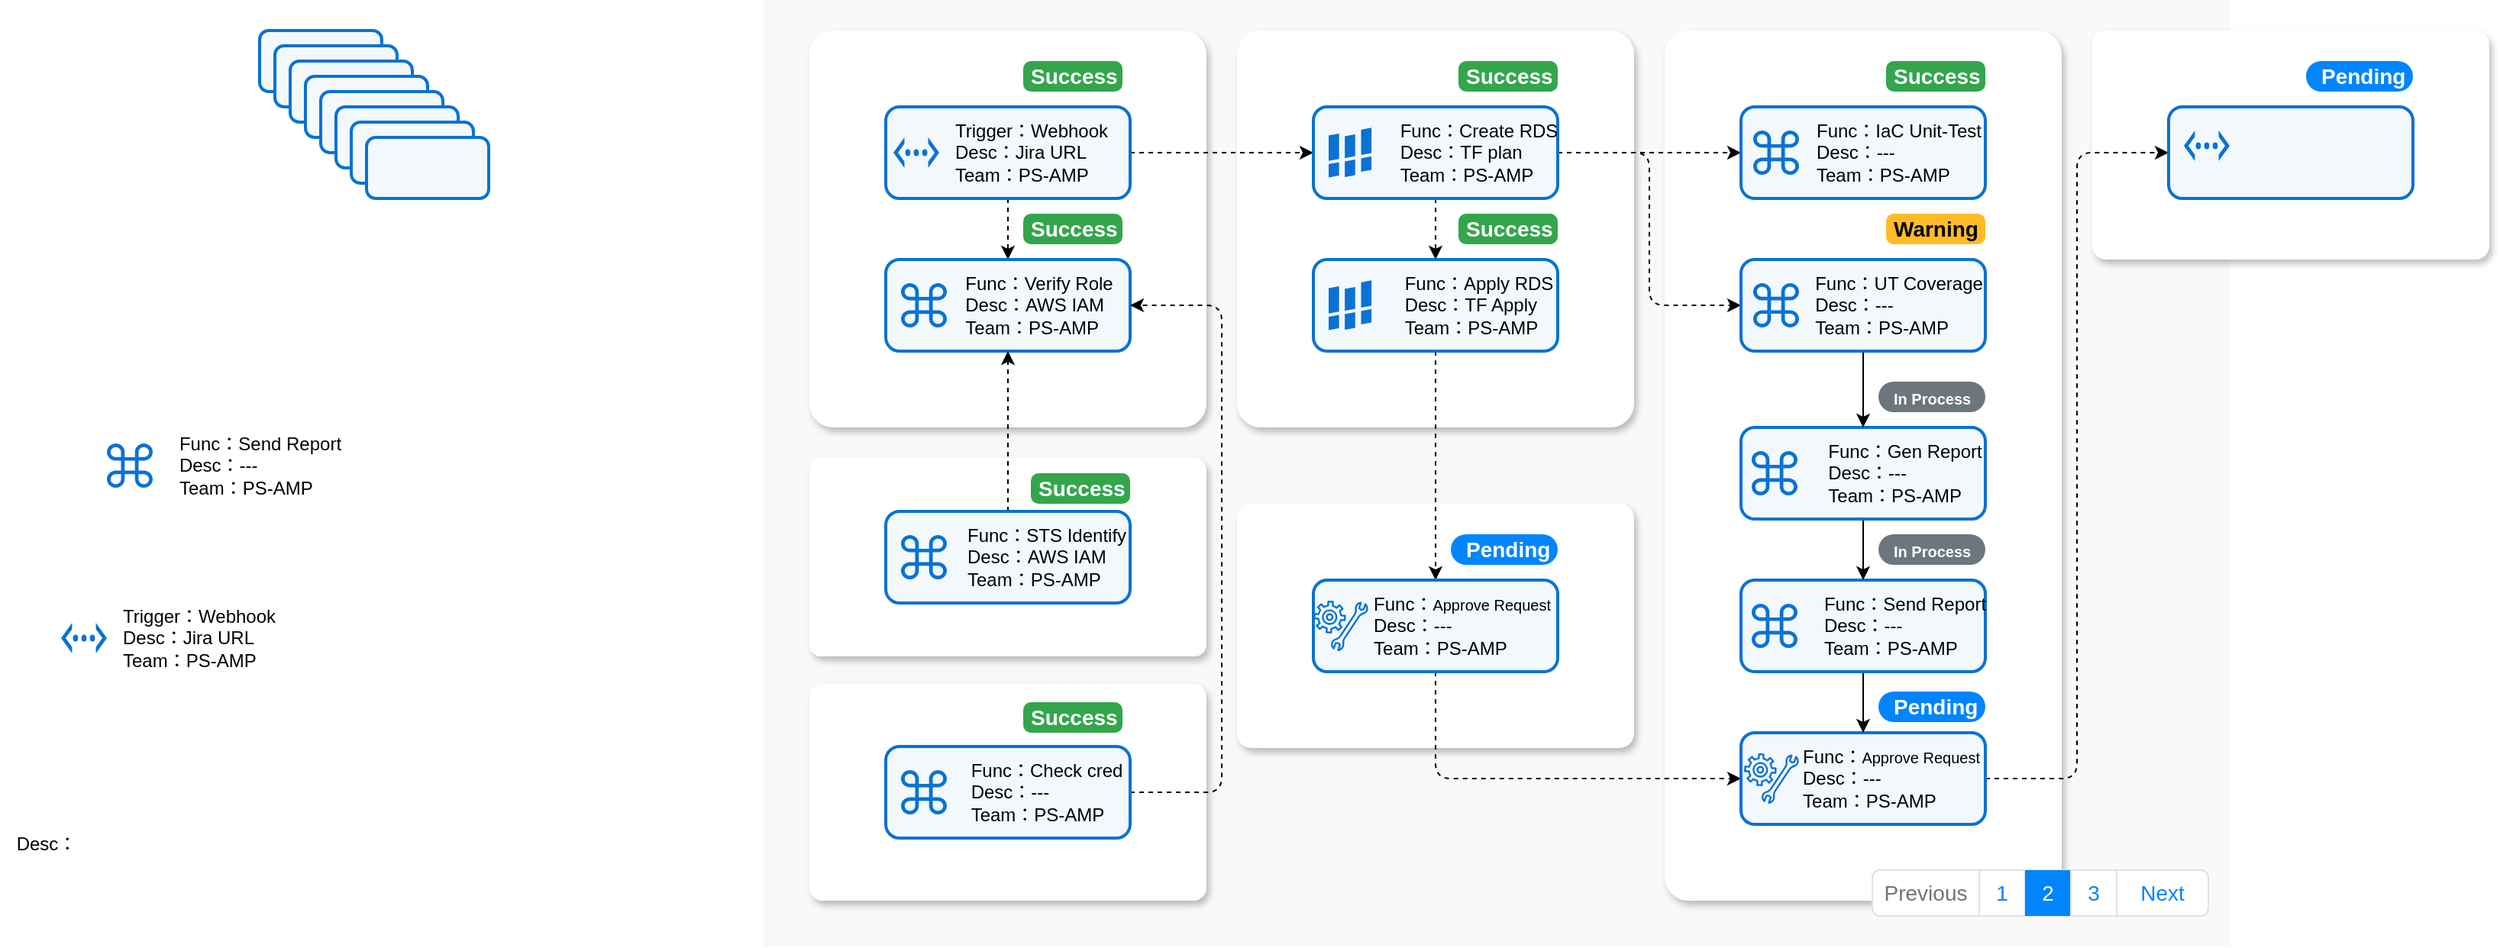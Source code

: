 <mxfile version="22.1.21" type="github">
  <diagram name="第 1 页" id="a42U0nUOHRjJRgB3q7TY">
    <mxGraphModel dx="2689" dy="1001" grid="0" gridSize="10" guides="1" tooltips="1" connect="1" arrows="1" fold="1" page="1" pageScale="1" pageWidth="1169" pageHeight="827" math="0" shadow="0">
      <root>
        <mxCell id="0" />
        <mxCell id="1" parent="0" />
        <mxCell id="eDNZzLcTr3SbtNcVF31Z-11" value="" style="rounded=0;whiteSpace=wrap;html=1;fillColor=#f9f9f9;fontColor=#333333;strokeColor=none;" vertex="1" parent="1">
          <mxGeometry x="80" y="20" width="960" height="620" as="geometry" />
        </mxCell>
        <mxCell id="eDNZzLcTr3SbtNcVF31Z-1" value="" style="rounded=1;whiteSpace=wrap;html=1;fillColor=#f2f8fc;strokeColor=#0972d3;strokeWidth=2;" vertex="1" parent="1">
          <mxGeometry x="-250" y="40" width="80" height="40" as="geometry" />
        </mxCell>
        <mxCell id="eDNZzLcTr3SbtNcVF31Z-2" value="" style="rounded=1;whiteSpace=wrap;html=1;fillColor=#f2f8fc;strokeColor=#0972d3;strokeWidth=2;" vertex="1" parent="1">
          <mxGeometry x="-240" y="50" width="80" height="40" as="geometry" />
        </mxCell>
        <mxCell id="eDNZzLcTr3SbtNcVF31Z-3" value="" style="rounded=1;whiteSpace=wrap;html=1;fillColor=#f2f8fc;strokeColor=#0972d3;strokeWidth=2;" vertex="1" parent="1">
          <mxGeometry x="-230" y="60" width="80" height="40" as="geometry" />
        </mxCell>
        <mxCell id="eDNZzLcTr3SbtNcVF31Z-4" value="" style="rounded=1;whiteSpace=wrap;html=1;fillColor=#f2f8fc;strokeColor=#0972d3;strokeWidth=2;" vertex="1" parent="1">
          <mxGeometry x="-220" y="70" width="80" height="40" as="geometry" />
        </mxCell>
        <mxCell id="eDNZzLcTr3SbtNcVF31Z-5" value="" style="rounded=1;whiteSpace=wrap;html=1;fillColor=#f2f8fc;strokeColor=#0972d3;strokeWidth=2;" vertex="1" parent="1">
          <mxGeometry x="-210" y="80" width="80" height="40" as="geometry" />
        </mxCell>
        <mxCell id="eDNZzLcTr3SbtNcVF31Z-6" value="" style="rounded=1;whiteSpace=wrap;html=1;fillColor=#f2f8fc;strokeColor=#0972d3;strokeWidth=2;" vertex="1" parent="1">
          <mxGeometry x="-200" y="90" width="80" height="40" as="geometry" />
        </mxCell>
        <mxCell id="eDNZzLcTr3SbtNcVF31Z-7" value="" style="rounded=1;whiteSpace=wrap;html=1;fillColor=#f2f8fc;strokeColor=#0972d3;strokeWidth=2;" vertex="1" parent="1">
          <mxGeometry x="-190" y="100" width="80" height="40" as="geometry" />
        </mxCell>
        <mxCell id="eDNZzLcTr3SbtNcVF31Z-8" value="" style="rounded=1;whiteSpace=wrap;html=1;fillColor=#f2f8fc;strokeColor=#0972d3;strokeWidth=2;" vertex="1" parent="1">
          <mxGeometry x="-180" y="110" width="80" height="40" as="geometry" />
        </mxCell>
        <mxCell id="eDNZzLcTr3SbtNcVF31Z-10" value="" style="rounded=1;whiteSpace=wrap;html=1;fillColor=#ffffff;strokeColor=none;strokeWidth=2;shadow=1;glass=0;arcSize=6;" vertex="1" parent="1">
          <mxGeometry x="110" y="40" width="260" height="260" as="geometry" />
        </mxCell>
        <mxCell id="eDNZzLcTr3SbtNcVF31Z-19" value="" style="rounded=1;whiteSpace=wrap;html=1;fillColor=#ffffff;strokeColor=none;strokeWidth=2;shadow=1;glass=0;arcSize=6;" vertex="1" parent="1">
          <mxGeometry x="390" y="40" width="260" height="260" as="geometry" />
        </mxCell>
        <mxCell id="eDNZzLcTr3SbtNcVF31Z-20" value="" style="rounded=1;whiteSpace=wrap;html=1;fillColor=#ffffff;strokeColor=none;strokeWidth=2;shadow=1;glass=0;arcSize=6;" vertex="1" parent="1">
          <mxGeometry x="390" y="350" width="260" height="160" as="geometry" />
        </mxCell>
        <mxCell id="eDNZzLcTr3SbtNcVF31Z-35" value="" style="rounded=1;whiteSpace=wrap;html=1;fillColor=#ffffff;strokeColor=none;strokeWidth=2;shadow=1;glass=0;arcSize=6;" vertex="1" parent="1">
          <mxGeometry x="670" y="40" width="260" height="570" as="geometry" />
        </mxCell>
        <mxCell id="eDNZzLcTr3SbtNcVF31Z-37" value="" style="rounded=1;whiteSpace=wrap;html=1;fillColor=#ffffff;strokeColor=none;strokeWidth=2;shadow=1;glass=0;arcSize=6;" vertex="1" parent="1">
          <mxGeometry x="950" y="40" width="260" height="150" as="geometry" />
        </mxCell>
        <mxCell id="eDNZzLcTr3SbtNcVF31Z-29" value="" style="html=1;shadow=0;dashed=0;shape=mxgraph.bootstrap.rrect;rSize=5;strokeColor=#DEE2E6;html=1;whiteSpace=wrap;fillColor=#ffffff;fontColor=#0085FC;fontSize=14;" vertex="1" parent="1">
          <mxGeometry x="806" y="590" width="220" height="30" as="geometry" />
        </mxCell>
        <mxCell id="eDNZzLcTr3SbtNcVF31Z-30" value="Previous" style="strokeColor=inherit;fillColor=inherit;gradientColor=inherit;html=1;shadow=0;dashed=0;shape=mxgraph.bootstrap.leftButton;rSize=5;perimeter=none;whiteSpace=wrap;resizeHeight=1;fontColor=#6C767D;fontSize=14;" vertex="1" parent="eDNZzLcTr3SbtNcVF31Z-29">
          <mxGeometry width="70" height="30" relative="1" as="geometry" />
        </mxCell>
        <mxCell id="eDNZzLcTr3SbtNcVF31Z-31" value="1" style="strokeColor=inherit;fillColor=inherit;gradientColor=inherit;fontColor=inherit;html=1;shadow=0;dashed=0;perimeter=none;whiteSpace=wrap;resizeHeight=1;fontSize=14;" vertex="1" parent="eDNZzLcTr3SbtNcVF31Z-29">
          <mxGeometry width="30" height="30" relative="1" as="geometry">
            <mxPoint x="70" as="offset" />
          </mxGeometry>
        </mxCell>
        <mxCell id="eDNZzLcTr3SbtNcVF31Z-32" value="2" style="html=1;shadow=0;dashed=0;perimeter=none;whiteSpace=wrap;resizeHeight=1;fillColor=#0085FC;strokeColor=none;fontColor=#ffffff;fontSize=14;" vertex="1" parent="eDNZzLcTr3SbtNcVF31Z-29">
          <mxGeometry width="30" height="30" relative="1" as="geometry">
            <mxPoint x="100" as="offset" />
          </mxGeometry>
        </mxCell>
        <mxCell id="eDNZzLcTr3SbtNcVF31Z-33" value="3" style="strokeColor=inherit;fillColor=inherit;gradientColor=inherit;fontColor=inherit;html=1;shadow=0;dashed=0;perimeter=none;whiteSpace=wrap;resizeHeight=1;fontSize=14;" vertex="1" parent="eDNZzLcTr3SbtNcVF31Z-29">
          <mxGeometry width="30" height="30" relative="1" as="geometry">
            <mxPoint x="130" as="offset" />
          </mxGeometry>
        </mxCell>
        <mxCell id="eDNZzLcTr3SbtNcVF31Z-34" value="Next" style="strokeColor=inherit;fillColor=inherit;gradientColor=inherit;fontColor=inherit;html=1;shadow=0;dashed=0;shape=mxgraph.bootstrap.rightButton;rSize=5;perimeter=none;whiteSpace=wrap;resizeHeight=1;fontSize=14;" vertex="1" parent="eDNZzLcTr3SbtNcVF31Z-29">
          <mxGeometry x="1" width="60" height="30" relative="1" as="geometry">
            <mxPoint x="-60" as="offset" />
          </mxGeometry>
        </mxCell>
        <mxCell id="eDNZzLcTr3SbtNcVF31Z-55" style="edgeStyle=orthogonalEdgeStyle;rounded=0;orthogonalLoop=1;jettySize=auto;html=1;dashed=1;" edge="1" parent="1" source="eDNZzLcTr3SbtNcVF31Z-9" target="eDNZzLcTr3SbtNcVF31Z-41">
          <mxGeometry relative="1" as="geometry" />
        </mxCell>
        <mxCell id="eDNZzLcTr3SbtNcVF31Z-58" style="edgeStyle=orthogonalEdgeStyle;rounded=0;orthogonalLoop=1;jettySize=auto;html=1;entryX=0.5;entryY=0;entryDx=0;entryDy=0;dashed=1;" edge="1" parent="1" source="eDNZzLcTr3SbtNcVF31Z-9" target="eDNZzLcTr3SbtNcVF31Z-40">
          <mxGeometry relative="1" as="geometry" />
        </mxCell>
        <mxCell id="eDNZzLcTr3SbtNcVF31Z-9" value="" style="rounded=1;whiteSpace=wrap;html=1;fillColor=#f2f8fc;strokeColor=#0972d3;strokeWidth=2;" vertex="1" parent="1">
          <mxGeometry x="160" y="90" width="160" height="60" as="geometry" />
        </mxCell>
        <mxCell id="eDNZzLcTr3SbtNcVF31Z-40" value="" style="rounded=1;whiteSpace=wrap;html=1;fillColor=#f2f8fc;strokeColor=#0972d3;strokeWidth=2;" vertex="1" parent="1">
          <mxGeometry x="160" y="190" width="160" height="60" as="geometry" />
        </mxCell>
        <mxCell id="eDNZzLcTr3SbtNcVF31Z-56" style="edgeStyle=orthogonalEdgeStyle;rounded=0;orthogonalLoop=1;jettySize=auto;html=1;entryX=0.5;entryY=0;entryDx=0;entryDy=0;dashed=1;" edge="1" parent="1" source="eDNZzLcTr3SbtNcVF31Z-41" target="eDNZzLcTr3SbtNcVF31Z-42">
          <mxGeometry relative="1" as="geometry" />
        </mxCell>
        <mxCell id="eDNZzLcTr3SbtNcVF31Z-71" style="edgeStyle=orthogonalEdgeStyle;rounded=1;orthogonalLoop=1;jettySize=auto;html=1;entryX=0;entryY=0.5;entryDx=0;entryDy=0;curved=0;dashed=1;" edge="1" parent="1" source="eDNZzLcTr3SbtNcVF31Z-41" target="eDNZzLcTr3SbtNcVF31Z-50">
          <mxGeometry relative="1" as="geometry" />
        </mxCell>
        <mxCell id="eDNZzLcTr3SbtNcVF31Z-72" style="edgeStyle=orthogonalEdgeStyle;rounded=1;orthogonalLoop=1;jettySize=auto;html=1;entryX=0;entryY=0.5;entryDx=0;entryDy=0;curved=0;dashed=1;" edge="1" parent="1" source="eDNZzLcTr3SbtNcVF31Z-41" target="eDNZzLcTr3SbtNcVF31Z-49">
          <mxGeometry relative="1" as="geometry" />
        </mxCell>
        <mxCell id="eDNZzLcTr3SbtNcVF31Z-41" value="" style="rounded=1;whiteSpace=wrap;html=1;fillColor=#f2f8fc;strokeColor=#0972d3;strokeWidth=2;" vertex="1" parent="1">
          <mxGeometry x="440" y="90" width="160" height="60" as="geometry" />
        </mxCell>
        <mxCell id="eDNZzLcTr3SbtNcVF31Z-57" style="edgeStyle=orthogonalEdgeStyle;rounded=0;orthogonalLoop=1;jettySize=auto;html=1;entryX=0.5;entryY=0;entryDx=0;entryDy=0;dashed=1;" edge="1" parent="1" source="eDNZzLcTr3SbtNcVF31Z-42" target="eDNZzLcTr3SbtNcVF31Z-45">
          <mxGeometry relative="1" as="geometry" />
        </mxCell>
        <mxCell id="eDNZzLcTr3SbtNcVF31Z-42" value="" style="rounded=1;whiteSpace=wrap;html=1;fillColor=#f2f8fc;strokeColor=#0972d3;strokeWidth=2;" vertex="1" parent="1">
          <mxGeometry x="440" y="190" width="160" height="60" as="geometry" />
        </mxCell>
        <mxCell id="eDNZzLcTr3SbtNcVF31Z-62" style="edgeStyle=orthogonalEdgeStyle;rounded=1;orthogonalLoop=1;jettySize=auto;html=1;exitX=0.5;exitY=1;exitDx=0;exitDy=0;entryX=0;entryY=0.5;entryDx=0;entryDy=0;dashed=1;curved=0;" edge="1" parent="1" source="eDNZzLcTr3SbtNcVF31Z-45" target="eDNZzLcTr3SbtNcVF31Z-46">
          <mxGeometry relative="1" as="geometry" />
        </mxCell>
        <mxCell id="eDNZzLcTr3SbtNcVF31Z-45" value="" style="rounded=1;whiteSpace=wrap;html=1;fillColor=#f2f8fc;strokeColor=#0972d3;strokeWidth=2;" vertex="1" parent="1">
          <mxGeometry x="440" y="400" width="160" height="60" as="geometry" />
        </mxCell>
        <mxCell id="eDNZzLcTr3SbtNcVF31Z-76" style="edgeStyle=orthogonalEdgeStyle;rounded=1;orthogonalLoop=1;jettySize=auto;html=1;entryX=0;entryY=0.5;entryDx=0;entryDy=0;curved=0;dashed=1;" edge="1" parent="1" source="eDNZzLcTr3SbtNcVF31Z-46" target="eDNZzLcTr3SbtNcVF31Z-51">
          <mxGeometry relative="1" as="geometry" />
        </mxCell>
        <mxCell id="eDNZzLcTr3SbtNcVF31Z-46" value="" style="rounded=1;whiteSpace=wrap;html=1;fillColor=#f2f8fc;strokeColor=#0972d3;strokeWidth=2;" vertex="1" parent="1">
          <mxGeometry x="720" y="500" width="160" height="60" as="geometry" />
        </mxCell>
        <mxCell id="eDNZzLcTr3SbtNcVF31Z-75" style="edgeStyle=orthogonalEdgeStyle;rounded=0;orthogonalLoop=1;jettySize=auto;html=1;entryX=0.5;entryY=0;entryDx=0;entryDy=0;" edge="1" parent="1" source="eDNZzLcTr3SbtNcVF31Z-47" target="eDNZzLcTr3SbtNcVF31Z-46">
          <mxGeometry relative="1" as="geometry" />
        </mxCell>
        <mxCell id="eDNZzLcTr3SbtNcVF31Z-47" value="" style="rounded=1;whiteSpace=wrap;html=1;fillColor=#f2f8fc;strokeColor=#0972d3;strokeWidth=2;" vertex="1" parent="1">
          <mxGeometry x="720" y="400" width="160" height="60" as="geometry" />
        </mxCell>
        <mxCell id="eDNZzLcTr3SbtNcVF31Z-74" style="edgeStyle=orthogonalEdgeStyle;rounded=0;orthogonalLoop=1;jettySize=auto;html=1;entryX=0.5;entryY=0;entryDx=0;entryDy=0;" edge="1" parent="1" source="eDNZzLcTr3SbtNcVF31Z-48" target="eDNZzLcTr3SbtNcVF31Z-47">
          <mxGeometry relative="1" as="geometry" />
        </mxCell>
        <mxCell id="eDNZzLcTr3SbtNcVF31Z-48" value="" style="rounded=1;whiteSpace=wrap;html=1;fillColor=#f2f8fc;strokeColor=#0972d3;strokeWidth=2;" vertex="1" parent="1">
          <mxGeometry x="720" y="300" width="160" height="60" as="geometry" />
        </mxCell>
        <mxCell id="eDNZzLcTr3SbtNcVF31Z-73" style="edgeStyle=orthogonalEdgeStyle;rounded=0;orthogonalLoop=1;jettySize=auto;html=1;entryX=0.5;entryY=0;entryDx=0;entryDy=0;" edge="1" parent="1" source="eDNZzLcTr3SbtNcVF31Z-49" target="eDNZzLcTr3SbtNcVF31Z-48">
          <mxGeometry relative="1" as="geometry" />
        </mxCell>
        <mxCell id="eDNZzLcTr3SbtNcVF31Z-49" value="" style="rounded=1;whiteSpace=wrap;html=1;fillColor=#f2f8fc;strokeColor=#0972d3;strokeWidth=2;" vertex="1" parent="1">
          <mxGeometry x="720" y="190" width="160" height="60" as="geometry" />
        </mxCell>
        <mxCell id="eDNZzLcTr3SbtNcVF31Z-63" value="" style="rounded=1;whiteSpace=wrap;html=1;fillColor=#ffffff;strokeColor=none;strokeWidth=2;shadow=1;glass=0;arcSize=6;" vertex="1" parent="1">
          <mxGeometry x="110" y="468" width="260" height="142" as="geometry" />
        </mxCell>
        <mxCell id="eDNZzLcTr3SbtNcVF31Z-50" value="" style="rounded=1;whiteSpace=wrap;html=1;fillColor=#f2f8fc;strokeColor=#0972d3;strokeWidth=2;" vertex="1" parent="1">
          <mxGeometry x="720" y="90" width="160" height="60" as="geometry" />
        </mxCell>
        <mxCell id="eDNZzLcTr3SbtNcVF31Z-51" value="" style="rounded=1;whiteSpace=wrap;html=1;fillColor=#f2f8fc;strokeColor=#0972d3;strokeWidth=2;" vertex="1" parent="1">
          <mxGeometry x="1000" y="90" width="160" height="60" as="geometry" />
        </mxCell>
        <mxCell id="eDNZzLcTr3SbtNcVF31Z-53" value="Desc：" style="text;html=1;align=center;verticalAlign=middle;resizable=0;points=[];autosize=1;strokeColor=none;fillColor=none;" vertex="1" parent="1">
          <mxGeometry x="-420" y="558" width="60" height="30" as="geometry" />
        </mxCell>
        <mxCell id="eDNZzLcTr3SbtNcVF31Z-65" value="" style="rounded=1;whiteSpace=wrap;html=1;fillColor=#ffffff;strokeColor=none;strokeWidth=2;shadow=1;glass=0;arcSize=6;" vertex="1" parent="1">
          <mxGeometry x="110" y="320" width="260" height="130" as="geometry" />
        </mxCell>
        <mxCell id="eDNZzLcTr3SbtNcVF31Z-68" style="edgeStyle=orthogonalEdgeStyle;rounded=0;orthogonalLoop=1;jettySize=auto;html=1;entryX=0.5;entryY=1;entryDx=0;entryDy=0;dashed=1;" edge="1" parent="1" source="eDNZzLcTr3SbtNcVF31Z-66" target="eDNZzLcTr3SbtNcVF31Z-40">
          <mxGeometry relative="1" as="geometry" />
        </mxCell>
        <mxCell id="eDNZzLcTr3SbtNcVF31Z-66" value="" style="rounded=1;whiteSpace=wrap;html=1;fillColor=#f2f8fc;strokeColor=#0972d3;strokeWidth=2;" vertex="1" parent="1">
          <mxGeometry x="160" y="355" width="160" height="60" as="geometry" />
        </mxCell>
        <mxCell id="eDNZzLcTr3SbtNcVF31Z-70" style="edgeStyle=orthogonalEdgeStyle;rounded=1;orthogonalLoop=1;jettySize=auto;html=1;entryX=1;entryY=0.5;entryDx=0;entryDy=0;dashed=1;curved=0;" edge="1" parent="1" source="eDNZzLcTr3SbtNcVF31Z-67" target="eDNZzLcTr3SbtNcVF31Z-40">
          <mxGeometry relative="1" as="geometry">
            <Array as="points">
              <mxPoint x="380" y="539" />
              <mxPoint x="380" y="220" />
            </Array>
          </mxGeometry>
        </mxCell>
        <mxCell id="eDNZzLcTr3SbtNcVF31Z-67" value="" style="rounded=1;whiteSpace=wrap;html=1;fillColor=#f2f8fc;strokeColor=#0972d3;strokeWidth=2;" vertex="1" parent="1">
          <mxGeometry x="160" y="509" width="160" height="60" as="geometry" />
        </mxCell>
        <mxCell id="eDNZzLcTr3SbtNcVF31Z-82" value="Success" style="html=1;shadow=0;dashed=0;shape=mxgraph.bootstrap.rrect;rSize=5;strokeColor=none;strokeWidth=1;fillColor=#33A64C;fontColor=#FFFFFF;whiteSpace=wrap;align=left;verticalAlign=middle;spacingLeft=0;fontStyle=1;fontSize=14;spacing=5;" vertex="1" parent="1">
          <mxGeometry x="255" y="330" width="65" height="20" as="geometry" />
        </mxCell>
        <mxCell id="eDNZzLcTr3SbtNcVF31Z-83" value="Success" style="html=1;shadow=0;dashed=0;shape=mxgraph.bootstrap.rrect;rSize=5;strokeColor=none;strokeWidth=1;fillColor=#33A64C;fontColor=#FFFFFF;whiteSpace=wrap;align=left;verticalAlign=middle;spacingLeft=0;fontStyle=1;fontSize=14;spacing=5;" vertex="1" parent="1">
          <mxGeometry x="250" y="480" width="65" height="20" as="geometry" />
        </mxCell>
        <mxCell id="eDNZzLcTr3SbtNcVF31Z-84" value="Success" style="html=1;shadow=0;dashed=0;shape=mxgraph.bootstrap.rrect;rSize=5;strokeColor=none;strokeWidth=1;fillColor=#33A64C;fontColor=#FFFFFF;whiteSpace=wrap;align=left;verticalAlign=middle;spacingLeft=0;fontStyle=1;fontSize=14;spacing=5;" vertex="1" parent="1">
          <mxGeometry x="250" y="160" width="65" height="20" as="geometry" />
        </mxCell>
        <mxCell id="eDNZzLcTr3SbtNcVF31Z-85" value="Success" style="html=1;shadow=0;dashed=0;shape=mxgraph.bootstrap.rrect;rSize=5;strokeColor=none;strokeWidth=1;fillColor=#33A64C;fontColor=#FFFFFF;whiteSpace=wrap;align=left;verticalAlign=middle;spacingLeft=0;fontStyle=1;fontSize=14;spacing=5;" vertex="1" parent="1">
          <mxGeometry x="250" y="60" width="65" height="20" as="geometry" />
        </mxCell>
        <mxCell id="eDNZzLcTr3SbtNcVF31Z-86" value="Success" style="html=1;shadow=0;dashed=0;shape=mxgraph.bootstrap.rrect;rSize=5;strokeColor=none;strokeWidth=1;fillColor=#33A64C;fontColor=#FFFFFF;whiteSpace=wrap;align=left;verticalAlign=middle;spacingLeft=0;fontStyle=1;fontSize=14;spacing=5;" vertex="1" parent="1">
          <mxGeometry x="535" y="60" width="65" height="20" as="geometry" />
        </mxCell>
        <mxCell id="eDNZzLcTr3SbtNcVF31Z-87" value="Success" style="html=1;shadow=0;dashed=0;shape=mxgraph.bootstrap.rrect;rSize=5;strokeColor=none;strokeWidth=1;fillColor=#33A64C;fontColor=#FFFFFF;whiteSpace=wrap;align=left;verticalAlign=middle;spacingLeft=0;fontStyle=1;fontSize=14;spacing=5;" vertex="1" parent="1">
          <mxGeometry x="535" y="160" width="65" height="20" as="geometry" />
        </mxCell>
        <mxCell id="eDNZzLcTr3SbtNcVF31Z-90" value="Warning" style="html=1;shadow=0;dashed=0;shape=mxgraph.bootstrap.rrect;rSize=5;strokeColor=none;strokeWidth=1;fillColor=#FFBC26;fontColor=#000000;whiteSpace=wrap;align=left;verticalAlign=middle;spacingLeft=0;fontStyle=1;fontSize=14;spacing=5;" vertex="1" parent="1">
          <mxGeometry x="815" y="160" width="65" height="20" as="geometry" />
        </mxCell>
        <mxCell id="eDNZzLcTr3SbtNcVF31Z-91" value="Pending" style="rounded=1;whiteSpace=wrap;html=1;arcSize=50;strokeColor=none;strokeWidth=1;fillColor=#0085FC;fontColor=#FFFFFF;whiteSpace=wrap;align=left;verticalAlign=middle;spacingLeft=0;fontStyle=1;fontSize=14;spacing=10;" vertex="1" parent="1">
          <mxGeometry x="530" y="370" width="70" height="20" as="geometry" />
        </mxCell>
        <mxCell id="eDNZzLcTr3SbtNcVF31Z-92" value="Success" style="html=1;shadow=0;dashed=0;shape=mxgraph.bootstrap.rrect;rSize=5;strokeColor=none;strokeWidth=1;fillColor=#33A64C;fontColor=#FFFFFF;whiteSpace=wrap;align=left;verticalAlign=middle;spacingLeft=0;fontStyle=1;fontSize=14;spacing=5;" vertex="1" parent="1">
          <mxGeometry x="815" y="60" width="65" height="20" as="geometry" />
        </mxCell>
        <mxCell id="eDNZzLcTr3SbtNcVF31Z-94" value="Pending" style="rounded=1;whiteSpace=wrap;html=1;arcSize=50;strokeColor=none;strokeWidth=1;fillColor=#0085FC;fontColor=#FFFFFF;whiteSpace=wrap;align=left;verticalAlign=middle;spacingLeft=0;fontStyle=1;fontSize=14;spacing=10;" vertex="1" parent="1">
          <mxGeometry x="810" y="473" width="70" height="20" as="geometry" />
        </mxCell>
        <mxCell id="eDNZzLcTr3SbtNcVF31Z-95" value="&lt;font style=&quot;font-size: 10px;&quot;&gt;In Process&lt;/font&gt;" style="rounded=1;whiteSpace=wrap;html=1;arcSize=50;strokeColor=none;strokeWidth=1;fillColor=#6C767D;fontColor=#FFFFFF;whiteSpace=wrap;align=left;verticalAlign=middle;spacingLeft=0;fontStyle=1;fontSize=14;spacing=10;" vertex="1" parent="1">
          <mxGeometry x="810" y="370" width="70" height="20" as="geometry" />
        </mxCell>
        <mxCell id="eDNZzLcTr3SbtNcVF31Z-96" value="&lt;font style=&quot;font-size: 10px;&quot;&gt;In Process&lt;/font&gt;" style="rounded=1;whiteSpace=wrap;html=1;arcSize=50;strokeColor=none;strokeWidth=1;fillColor=#6C767D;fontColor=#FFFFFF;whiteSpace=wrap;align=left;verticalAlign=middle;spacingLeft=0;fontStyle=1;fontSize=14;spacing=10;" vertex="1" parent="1">
          <mxGeometry x="810" y="270" width="70" height="20" as="geometry" />
        </mxCell>
        <mxCell id="eDNZzLcTr3SbtNcVF31Z-97" value="Pending" style="rounded=1;whiteSpace=wrap;html=1;arcSize=50;strokeColor=none;strokeWidth=1;fillColor=#0085FC;fontColor=#FFFFFF;whiteSpace=wrap;align=left;verticalAlign=middle;spacingLeft=0;fontStyle=1;fontSize=14;spacing=10;" vertex="1" parent="1">
          <mxGeometry x="1090" y="60" width="70" height="20" as="geometry" />
        </mxCell>
        <mxCell id="eDNZzLcTr3SbtNcVF31Z-117" value="&lt;div style=&quot;text-align: left;&quot;&gt;&lt;span style=&quot;background-color: initial;&quot;&gt;Trigger：Webhook&lt;/span&gt;&lt;/div&gt;&lt;div style=&quot;text-align: left;&quot;&gt;&lt;span style=&quot;background-color: initial;&quot;&gt;Desc：Jira URL&lt;/span&gt;&lt;/div&gt;&lt;div style=&quot;text-align: left;&quot;&gt;&lt;span style=&quot;background-color: initial;&quot;&gt;Team：PS-AMP&lt;/span&gt;&lt;/div&gt;" style="text;html=1;align=center;verticalAlign=middle;resizable=0;points=[];autosize=1;strokeColor=none;fillColor=none;" vertex="1" parent="1">
          <mxGeometry x="-350" y="408" width="120" height="60" as="geometry" />
        </mxCell>
        <mxCell id="eDNZzLcTr3SbtNcVF31Z-120" value="" style="shape=mxgraph.signs.tech.ethernet;html=1;pointerEvents=1;fillColor=#0972d3;strokeColor=none;verticalLabelPosition=bottom;verticalAlign=top;align=center;sketch=0;" vertex="1" parent="1">
          <mxGeometry x="-380" y="428" width="30" height="20" as="geometry" />
        </mxCell>
        <mxCell id="eDNZzLcTr3SbtNcVF31Z-123" value="&lt;div style=&quot;text-align: left;&quot;&gt;&lt;span style=&quot;background-color: initial;&quot;&gt;Trigger：Webhook&lt;/span&gt;&lt;/div&gt;&lt;div style=&quot;text-align: left;&quot;&gt;&lt;span style=&quot;background-color: initial;&quot;&gt;Desc：Jira URL&lt;/span&gt;&lt;/div&gt;&lt;div style=&quot;text-align: left;&quot;&gt;&lt;span style=&quot;background-color: initial;&quot;&gt;Team：PS-AMP&lt;/span&gt;&lt;/div&gt;" style="text;html=1;align=center;verticalAlign=middle;resizable=0;points=[];autosize=1;strokeColor=none;fillColor=none;" vertex="1" parent="1">
          <mxGeometry x="195" y="90" width="120" height="60" as="geometry" />
        </mxCell>
        <mxCell id="eDNZzLcTr3SbtNcVF31Z-124" value="" style="shape=mxgraph.signs.tech.ethernet;html=1;pointerEvents=1;fillColor=#0972d3;strokeColor=none;verticalLabelPosition=bottom;verticalAlign=top;align=center;sketch=0;" vertex="1" parent="1">
          <mxGeometry x="165" y="110" width="30" height="20" as="geometry" />
        </mxCell>
        <mxCell id="eDNZzLcTr3SbtNcVF31Z-125" value="&lt;div style=&quot;text-align: left;&quot;&gt;&lt;span style=&quot;background-color: initial;&quot;&gt;Func：Send Report&lt;/span&gt;&lt;/div&gt;&lt;div style=&quot;text-align: left;&quot;&gt;&lt;span style=&quot;background-color: initial;&quot;&gt;Desc：---&lt;/span&gt;&lt;/div&gt;&lt;div style=&quot;text-align: left;&quot;&gt;&lt;span style=&quot;background-color: initial;&quot;&gt;Team：PS-AMP&lt;/span&gt;&lt;/div&gt;" style="text;html=1;align=center;verticalAlign=middle;resizable=0;points=[];autosize=1;strokeColor=none;fillColor=none;" vertex="1" parent="1">
          <mxGeometry x="-315" y="295" width="130" height="60" as="geometry" />
        </mxCell>
        <mxCell id="eDNZzLcTr3SbtNcVF31Z-128" value="&lt;div style=&quot;text-align: left;&quot;&gt;&lt;span style=&quot;background-color: initial;&quot;&gt;Func：Verify Role&lt;/span&gt;&lt;/div&gt;&lt;div style=&quot;text-align: left;&quot;&gt;&lt;span style=&quot;background-color: initial;&quot;&gt;Desc：AWS IAM&lt;/span&gt;&lt;/div&gt;&lt;div style=&quot;text-align: left;&quot;&gt;&lt;span style=&quot;background-color: initial;&quot;&gt;Team：PS-AMP&lt;/span&gt;&lt;/div&gt;" style="text;html=1;align=center;verticalAlign=middle;resizable=0;points=[];autosize=1;strokeColor=none;fillColor=none;" vertex="1" parent="1">
          <mxGeometry x="200" y="190" width="120" height="60" as="geometry" />
        </mxCell>
        <mxCell id="eDNZzLcTr3SbtNcVF31Z-129" value="" style="shape=mxgraph.signs.tech.command;html=1;pointerEvents=1;fillColor=#0972d3;strokeColor=none;verticalLabelPosition=bottom;verticalAlign=top;align=center;sketch=0;" vertex="1" parent="1">
          <mxGeometry x="170" y="205.5" width="30" height="29" as="geometry" />
        </mxCell>
        <mxCell id="eDNZzLcTr3SbtNcVF31Z-130" value="&lt;div style=&quot;text-align: left;&quot;&gt;&lt;span style=&quot;background-color: initial;&quot;&gt;Func：STS Identify&lt;/span&gt;&lt;/div&gt;&lt;div style=&quot;text-align: left;&quot;&gt;&lt;span style=&quot;background-color: initial;&quot;&gt;Desc：AWS IAM&lt;/span&gt;&lt;/div&gt;&lt;div style=&quot;text-align: left;&quot;&gt;&lt;span style=&quot;background-color: initial;&quot;&gt;Team：PS-AMP&lt;/span&gt;&lt;/div&gt;" style="text;html=1;align=center;verticalAlign=middle;resizable=0;points=[];autosize=1;strokeColor=none;fillColor=none;" vertex="1" parent="1">
          <mxGeometry x="200" y="355" width="130" height="60" as="geometry" />
        </mxCell>
        <mxCell id="eDNZzLcTr3SbtNcVF31Z-131" value="" style="shape=mxgraph.signs.tech.command;html=1;pointerEvents=1;fillColor=#0972d3;strokeColor=none;verticalLabelPosition=bottom;verticalAlign=top;align=center;sketch=0;" vertex="1" parent="1">
          <mxGeometry x="170" y="370.5" width="30" height="29" as="geometry" />
        </mxCell>
        <mxCell id="eDNZzLcTr3SbtNcVF31Z-132" value="&lt;div style=&quot;text-align: left;&quot;&gt;&lt;span style=&quot;background-color: initial;&quot;&gt;Func：Check cred&lt;/span&gt;&lt;/div&gt;&lt;div style=&quot;text-align: left;&quot;&gt;&lt;span style=&quot;background-color: initial;&quot;&gt;Desc：---&lt;/span&gt;&lt;/div&gt;&lt;div style=&quot;text-align: left;&quot;&gt;&lt;span style=&quot;background-color: initial;&quot;&gt;Team：PS-AMP&lt;/span&gt;&lt;/div&gt;" style="text;html=1;align=center;verticalAlign=middle;resizable=0;points=[];autosize=1;strokeColor=none;fillColor=none;" vertex="1" parent="1">
          <mxGeometry x="205" y="509" width="120" height="60" as="geometry" />
        </mxCell>
        <mxCell id="eDNZzLcTr3SbtNcVF31Z-133" value="" style="shape=mxgraph.signs.tech.command;html=1;pointerEvents=1;fillColor=#0972d3;strokeColor=none;verticalLabelPosition=bottom;verticalAlign=top;align=center;sketch=0;" vertex="1" parent="1">
          <mxGeometry x="170" y="524.5" width="30" height="29" as="geometry" />
        </mxCell>
        <mxCell id="eDNZzLcTr3SbtNcVF31Z-135" value="&lt;div style=&quot;text-align: left;&quot;&gt;&lt;span style=&quot;background-color: initial;&quot;&gt;Func：Create RDS&lt;/span&gt;&lt;/div&gt;&lt;div style=&quot;text-align: left;&quot;&gt;&lt;span style=&quot;background-color: initial;&quot;&gt;Desc：TF plan&lt;/span&gt;&lt;/div&gt;&lt;div style=&quot;text-align: left;&quot;&gt;&lt;span style=&quot;background-color: initial;&quot;&gt;Team：PS-AMP&lt;/span&gt;&lt;/div&gt;" style="text;html=1;align=center;verticalAlign=middle;resizable=0;points=[];autosize=1;strokeColor=none;fillColor=none;" vertex="1" parent="1">
          <mxGeometry x="483.06" y="90" width="130" height="60" as="geometry" />
        </mxCell>
        <mxCell id="eDNZzLcTr3SbtNcVF31Z-136" value="" style="sketch=0;pointerEvents=1;shadow=0;dashed=0;html=1;strokeColor=none;fillColor=#0972d3;aspect=fixed;labelPosition=center;verticalLabelPosition=bottom;verticalAlign=top;align=center;outlineConnect=0;shape=mxgraph.vvd.wavefront;" vertex="1" parent="1">
          <mxGeometry x="450" y="103.68" width="28.06" height="32.63" as="geometry" />
        </mxCell>
        <mxCell id="eDNZzLcTr3SbtNcVF31Z-137" value="&lt;div style=&quot;text-align: left;&quot;&gt;&lt;span style=&quot;background-color: initial;&quot;&gt;Func：Apply RDS&lt;/span&gt;&lt;/div&gt;&lt;div style=&quot;text-align: left;&quot;&gt;&lt;span style=&quot;background-color: initial;&quot;&gt;Desc：TF Apply&lt;/span&gt;&lt;/div&gt;&lt;div style=&quot;text-align: left;&quot;&gt;&lt;span style=&quot;background-color: initial;&quot;&gt;Team：PS-AMP&lt;/span&gt;&lt;/div&gt;" style="text;html=1;align=center;verticalAlign=middle;resizable=0;points=[];autosize=1;strokeColor=none;fillColor=none;" vertex="1" parent="1">
          <mxGeometry x="488.06" y="190" width="120" height="60" as="geometry" />
        </mxCell>
        <mxCell id="eDNZzLcTr3SbtNcVF31Z-138" value="" style="sketch=0;pointerEvents=1;shadow=0;dashed=0;html=1;strokeColor=none;fillColor=#0972d3;aspect=fixed;labelPosition=center;verticalLabelPosition=bottom;verticalAlign=top;align=center;outlineConnect=0;shape=mxgraph.vvd.wavefront;" vertex="1" parent="1">
          <mxGeometry x="450.0" y="203.68" width="28.06" height="32.63" as="geometry" />
        </mxCell>
        <mxCell id="eDNZzLcTr3SbtNcVF31Z-140" value="&lt;div style=&quot;text-align: left;&quot;&gt;&lt;span style=&quot;background-color: initial;&quot;&gt;Func：&lt;font style=&quot;font-size: 10px;&quot;&gt;Approve Request&lt;/font&gt;&lt;/span&gt;&lt;/div&gt;&lt;div style=&quot;text-align: left;&quot;&gt;&lt;span style=&quot;background-color: initial;&quot;&gt;Desc：---&lt;/span&gt;&lt;/div&gt;&lt;div style=&quot;text-align: left;&quot;&gt;&lt;span style=&quot;background-color: initial;&quot;&gt;Team：PS-AMP&lt;/span&gt;&lt;/div&gt;" style="text;html=1;align=center;verticalAlign=middle;resizable=0;points=[];autosize=1;strokeColor=none;fillColor=none;" vertex="1" parent="1">
          <mxGeometry x="467" y="400" width="140" height="60" as="geometry" />
        </mxCell>
        <mxCell id="eDNZzLcTr3SbtNcVF31Z-141" value="" style="sketch=0;pointerEvents=1;shadow=0;dashed=0;html=1;strokeColor=none;fillColor=#0972d3;aspect=fixed;labelPosition=center;verticalLabelPosition=bottom;verticalAlign=top;align=center;outlineConnect=0;shape=mxgraph.vvd.guest_agent_customization;" vertex="1" parent="1">
          <mxGeometry x="440" y="413.5" width="35.87" height="33" as="geometry" />
        </mxCell>
        <mxCell id="eDNZzLcTr3SbtNcVF31Z-145" value="&lt;div style=&quot;text-align: left;&quot;&gt;&lt;span style=&quot;background-color: initial;&quot;&gt;Func：&lt;font style=&quot;font-size: 10px;&quot;&gt;Approve Request&lt;/font&gt;&lt;/span&gt;&lt;/div&gt;&lt;div style=&quot;text-align: left;&quot;&gt;&lt;span style=&quot;background-color: initial;&quot;&gt;Desc：---&lt;/span&gt;&lt;/div&gt;&lt;div style=&quot;text-align: left;&quot;&gt;&lt;span style=&quot;background-color: initial;&quot;&gt;Team：PS-AMP&lt;/span&gt;&lt;/div&gt;" style="text;html=1;align=center;verticalAlign=middle;resizable=0;points=[];autosize=1;strokeColor=none;fillColor=none;" vertex="1" parent="1">
          <mxGeometry x="748" y="500" width="140" height="60" as="geometry" />
        </mxCell>
        <mxCell id="eDNZzLcTr3SbtNcVF31Z-146" value="" style="sketch=0;pointerEvents=1;shadow=0;dashed=0;html=1;strokeColor=none;fillColor=#0972d3;aspect=fixed;labelPosition=center;verticalLabelPosition=bottom;verticalAlign=top;align=center;outlineConnect=0;shape=mxgraph.vvd.guest_agent_customization;" vertex="1" parent="1">
          <mxGeometry x="722" y="513.5" width="35.87" height="33" as="geometry" />
        </mxCell>
        <mxCell id="eDNZzLcTr3SbtNcVF31Z-148" value="" style="shape=mxgraph.signs.tech.command;html=1;pointerEvents=1;fillColor=#0972d3;strokeColor=none;verticalLabelPosition=bottom;verticalAlign=top;align=center;sketch=0;" vertex="1" parent="1">
          <mxGeometry x="-350" y="310.5" width="30" height="29" as="geometry" />
        </mxCell>
        <mxCell id="eDNZzLcTr3SbtNcVF31Z-151" value="&lt;div style=&quot;text-align: left;&quot;&gt;&lt;span style=&quot;background-color: initial;&quot;&gt;Func：IaC Unit-Test&lt;/span&gt;&lt;/div&gt;&lt;div style=&quot;text-align: left;&quot;&gt;&lt;span style=&quot;background-color: initial;&quot;&gt;Desc：---&lt;/span&gt;&lt;/div&gt;&lt;div style=&quot;text-align: left;&quot;&gt;&lt;span style=&quot;background-color: initial;&quot;&gt;Team：PS-AMP&lt;/span&gt;&lt;/div&gt;" style="text;html=1;align=center;verticalAlign=middle;resizable=0;points=[];autosize=1;strokeColor=none;fillColor=none;" vertex="1" parent="1">
          <mxGeometry x="758" y="90" width="130" height="60" as="geometry" />
        </mxCell>
        <mxCell id="eDNZzLcTr3SbtNcVF31Z-152" value="" style="shape=mxgraph.signs.tech.command;html=1;pointerEvents=1;fillColor=#0972d3;strokeColor=none;verticalLabelPosition=bottom;verticalAlign=top;align=center;sketch=0;" vertex="1" parent="1">
          <mxGeometry x="728" y="105.5" width="30" height="29" as="geometry" />
        </mxCell>
        <mxCell id="eDNZzLcTr3SbtNcVF31Z-153" value="&lt;div style=&quot;text-align: left;&quot;&gt;&lt;span style=&quot;background-color: initial;&quot;&gt;Func：UT Coverage&lt;/span&gt;&lt;/div&gt;&lt;div style=&quot;text-align: left;&quot;&gt;&lt;span style=&quot;background-color: initial;&quot;&gt;Desc：---&lt;/span&gt;&lt;/div&gt;&lt;div style=&quot;text-align: left;&quot;&gt;&lt;span style=&quot;background-color: initial;&quot;&gt;Team：PS-AMP&lt;/span&gt;&lt;/div&gt;" style="text;html=1;align=center;verticalAlign=middle;resizable=0;points=[];autosize=1;strokeColor=none;fillColor=none;" vertex="1" parent="1">
          <mxGeometry x="758" y="189.99" width="130" height="60" as="geometry" />
        </mxCell>
        <mxCell id="eDNZzLcTr3SbtNcVF31Z-154" value="" style="shape=mxgraph.signs.tech.command;html=1;pointerEvents=1;fillColor=#0972d3;strokeColor=none;verticalLabelPosition=bottom;verticalAlign=top;align=center;sketch=0;" vertex="1" parent="1">
          <mxGeometry x="728" y="205.49" width="30" height="29" as="geometry" />
        </mxCell>
        <mxCell id="eDNZzLcTr3SbtNcVF31Z-155" value="&lt;div style=&quot;text-align: left;&quot;&gt;&lt;span style=&quot;background-color: initial;&quot;&gt;Func：Gen Report&lt;/span&gt;&lt;/div&gt;&lt;div style=&quot;text-align: left;&quot;&gt;&lt;span style=&quot;background-color: initial;&quot;&gt;Desc：---&lt;/span&gt;&lt;/div&gt;&lt;div style=&quot;text-align: left;&quot;&gt;&lt;span style=&quot;background-color: initial;&quot;&gt;Team：PS-AMP&lt;/span&gt;&lt;/div&gt;" style="text;html=1;align=center;verticalAlign=middle;resizable=0;points=[];autosize=1;strokeColor=none;fillColor=none;" vertex="1" parent="1">
          <mxGeometry x="767" y="300" width="120" height="60" as="geometry" />
        </mxCell>
        <mxCell id="eDNZzLcTr3SbtNcVF31Z-156" value="" style="shape=mxgraph.signs.tech.command;html=1;pointerEvents=1;fillColor=#0972d3;strokeColor=none;verticalLabelPosition=bottom;verticalAlign=top;align=center;sketch=0;" vertex="1" parent="1">
          <mxGeometry x="727" y="315.5" width="30" height="29" as="geometry" />
        </mxCell>
        <mxCell id="eDNZzLcTr3SbtNcVF31Z-157" value="&lt;div style=&quot;text-align: left;&quot;&gt;&lt;span style=&quot;background-color: initial;&quot;&gt;Func：Send Report&lt;/span&gt;&lt;/div&gt;&lt;div style=&quot;text-align: left;&quot;&gt;&lt;span style=&quot;background-color: initial;&quot;&gt;Desc：---&lt;/span&gt;&lt;/div&gt;&lt;div style=&quot;text-align: left;&quot;&gt;&lt;span style=&quot;background-color: initial;&quot;&gt;Team：PS-AMP&lt;/span&gt;&lt;/div&gt;" style="text;html=1;align=center;verticalAlign=middle;resizable=0;points=[];autosize=1;strokeColor=none;fillColor=none;" vertex="1" parent="1">
          <mxGeometry x="762" y="400" width="130" height="60" as="geometry" />
        </mxCell>
        <mxCell id="eDNZzLcTr3SbtNcVF31Z-158" value="" style="shape=mxgraph.signs.tech.command;html=1;pointerEvents=1;fillColor=#0972d3;strokeColor=none;verticalLabelPosition=bottom;verticalAlign=top;align=center;sketch=0;" vertex="1" parent="1">
          <mxGeometry x="727" y="415.5" width="30" height="29" as="geometry" />
        </mxCell>
        <mxCell id="eDNZzLcTr3SbtNcVF31Z-159" value="" style="shape=mxgraph.signs.tech.ethernet;html=1;pointerEvents=1;fillColor=#0972d3;strokeColor=none;verticalLabelPosition=bottom;verticalAlign=top;align=center;sketch=0;" vertex="1" parent="1">
          <mxGeometry x="1010" y="105.5" width="30" height="20" as="geometry" />
        </mxCell>
      </root>
    </mxGraphModel>
  </diagram>
</mxfile>
